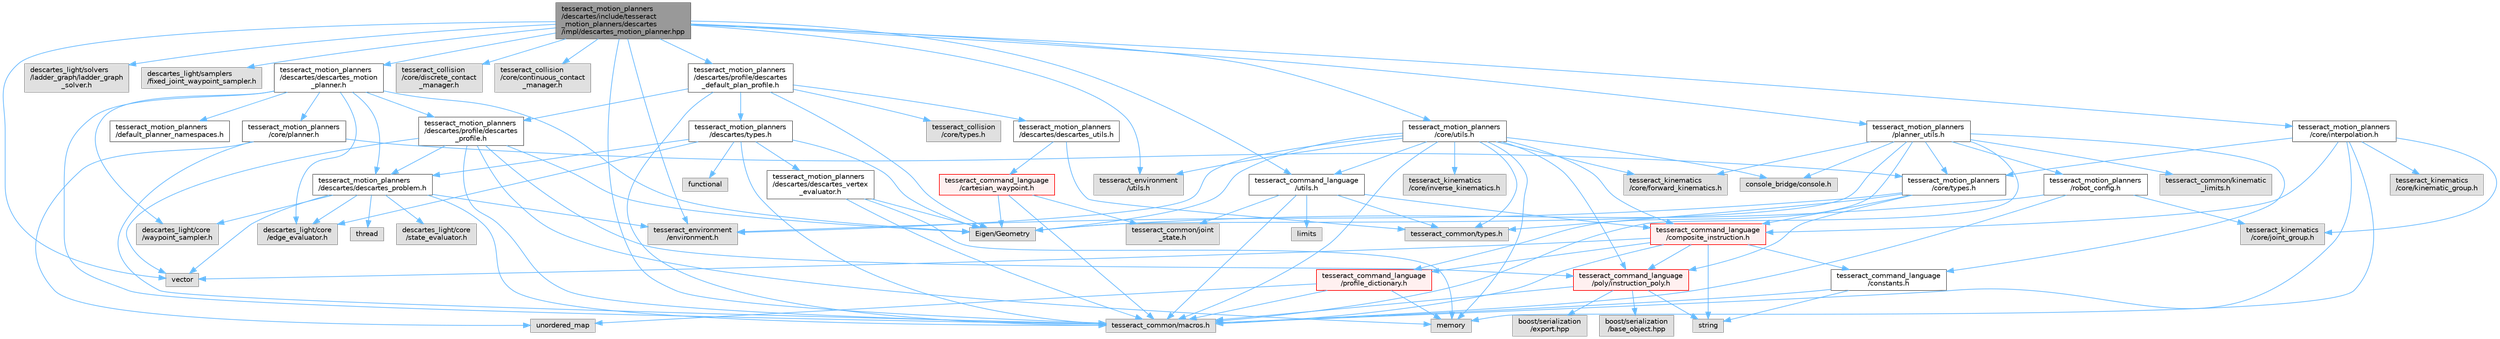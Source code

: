 digraph "tesseract_motion_planners/descartes/include/tesseract_motion_planners/descartes/impl/descartes_motion_planner.hpp"
{
 // LATEX_PDF_SIZE
  bgcolor="transparent";
  edge [fontname=Helvetica,fontsize=10,labelfontname=Helvetica,labelfontsize=10];
  node [fontname=Helvetica,fontsize=10,shape=box,height=0.2,width=0.4];
  Node1 [label="tesseract_motion_planners\l/descartes/include/tesseract\l_motion_planners/descartes\l/impl/descartes_motion_planner.hpp",height=0.2,width=0.4,color="gray40", fillcolor="grey60", style="filled", fontcolor="black",tooltip="Tesseract ROS Descartes planner."];
  Node1 -> Node2 [color="steelblue1",style="solid"];
  Node2 [label="tesseract_common/macros.h",height=0.2,width=0.4,color="grey60", fillcolor="#E0E0E0", style="filled",tooltip=" "];
  Node1 -> Node3 [color="steelblue1",style="solid"];
  Node3 [label="descartes_light/solvers\l/ladder_graph/ladder_graph\l_solver.h",height=0.2,width=0.4,color="grey60", fillcolor="#E0E0E0", style="filled",tooltip=" "];
  Node1 -> Node4 [color="steelblue1",style="solid"];
  Node4 [label="descartes_light/samplers\l/fixed_joint_waypoint_sampler.h",height=0.2,width=0.4,color="grey60", fillcolor="#E0E0E0", style="filled",tooltip=" "];
  Node1 -> Node5 [color="steelblue1",style="solid"];
  Node5 [label="vector",height=0.2,width=0.4,color="grey60", fillcolor="#E0E0E0", style="filled",tooltip=" "];
  Node1 -> Node6 [color="steelblue1",style="solid"];
  Node6 [label="tesseract_collision\l/core/discrete_contact\l_manager.h",height=0.2,width=0.4,color="grey60", fillcolor="#E0E0E0", style="filled",tooltip=" "];
  Node1 -> Node7 [color="steelblue1",style="solid"];
  Node7 [label="tesseract_collision\l/core/continuous_contact\l_manager.h",height=0.2,width=0.4,color="grey60", fillcolor="#E0E0E0", style="filled",tooltip=" "];
  Node1 -> Node8 [color="steelblue1",style="solid"];
  Node8 [label="tesseract_environment\l/environment.h",height=0.2,width=0.4,color="grey60", fillcolor="#E0E0E0", style="filled",tooltip=" "];
  Node1 -> Node9 [color="steelblue1",style="solid"];
  Node9 [label="tesseract_environment\l/utils.h",height=0.2,width=0.4,color="grey60", fillcolor="#E0E0E0", style="filled",tooltip=" "];
  Node1 -> Node10 [color="steelblue1",style="solid"];
  Node10 [label="tesseract_motion_planners\l/descartes/descartes_motion\l_planner.h",height=0.2,width=0.4,color="grey40", fillcolor="white", style="filled",URL="$d4/dd8/descartes__motion__planner_8h.html",tooltip=" "];
  Node10 -> Node2 [color="steelblue1",style="solid"];
  Node10 -> Node11 [color="steelblue1",style="solid"];
  Node11 [label="descartes_light/core\l/edge_evaluator.h",height=0.2,width=0.4,color="grey60", fillcolor="#E0E0E0", style="filled",tooltip=" "];
  Node10 -> Node12 [color="steelblue1",style="solid"];
  Node12 [label="descartes_light/core\l/waypoint_sampler.h",height=0.2,width=0.4,color="grey60", fillcolor="#E0E0E0", style="filled",tooltip=" "];
  Node10 -> Node13 [color="steelblue1",style="solid"];
  Node13 [label="Eigen/Geometry",height=0.2,width=0.4,color="grey60", fillcolor="#E0E0E0", style="filled",tooltip=" "];
  Node10 -> Node14 [color="steelblue1",style="solid"];
  Node14 [label="tesseract_motion_planners\l/default_planner_namespaces.h",height=0.2,width=0.4,color="grey40", fillcolor="white", style="filled",URL="$de/d3a/default__planner__namespaces_8h.html",tooltip="A collection of motion planner profile namespaces."];
  Node10 -> Node15 [color="steelblue1",style="solid"];
  Node15 [label="tesseract_motion_planners\l/core/planner.h",height=0.2,width=0.4,color="grey40", fillcolor="white", style="filled",URL="$d7/d8c/planner_8h.html",tooltip="Planner Interface Class."];
  Node15 -> Node2 [color="steelblue1",style="solid"];
  Node15 -> Node16 [color="steelblue1",style="solid"];
  Node16 [label="unordered_map",height=0.2,width=0.4,color="grey60", fillcolor="#E0E0E0", style="filled",tooltip=" "];
  Node15 -> Node17 [color="steelblue1",style="solid"];
  Node17 [label="tesseract_motion_planners\l/core/types.h",height=0.2,width=0.4,color="grey40", fillcolor="white", style="filled",URL="$d1/d6d/tesseract__motion__planners_2core_2include_2tesseract__motion__planners_2core_2types_8h.html",tooltip=" "];
  Node17 -> Node8 [color="steelblue1",style="solid"];
  Node17 -> Node18 [color="steelblue1",style="solid"];
  Node18 [label="tesseract_common/types.h",height=0.2,width=0.4,color="grey60", fillcolor="#E0E0E0", style="filled",tooltip=" "];
  Node17 -> Node19 [color="steelblue1",style="solid"];
  Node19 [label="tesseract_command_language\l/poly/instruction_poly.h",height=0.2,width=0.4,color="red", fillcolor="#FFF0F0", style="filled",URL="$d1/db1/instruction__poly_8h.html",tooltip=" "];
  Node19 -> Node2 [color="steelblue1",style="solid"];
  Node19 -> Node20 [color="steelblue1",style="solid"];
  Node20 [label="string",height=0.2,width=0.4,color="grey60", fillcolor="#E0E0E0", style="filled",tooltip=" "];
  Node19 -> Node21 [color="steelblue1",style="solid"];
  Node21 [label="boost/serialization\l/base_object.hpp",height=0.2,width=0.4,color="grey60", fillcolor="#E0E0E0", style="filled",tooltip=" "];
  Node19 -> Node22 [color="steelblue1",style="solid"];
  Node22 [label="boost/serialization\l/export.hpp",height=0.2,width=0.4,color="grey60", fillcolor="#E0E0E0", style="filled",tooltip=" "];
  Node17 -> Node30 [color="steelblue1",style="solid"];
  Node30 [label="tesseract_command_language\l/composite_instruction.h",height=0.2,width=0.4,color="red", fillcolor="#FFF0F0", style="filled",URL="$d5/df7/composite__instruction_8h.html",tooltip=" "];
  Node30 -> Node2 [color="steelblue1",style="solid"];
  Node30 -> Node5 [color="steelblue1",style="solid"];
  Node30 -> Node20 [color="steelblue1",style="solid"];
  Node30 -> Node19 [color="steelblue1",style="solid"];
  Node30 -> Node42 [color="steelblue1",style="solid"];
  Node42 [label="tesseract_command_language\l/constants.h",height=0.2,width=0.4,color="grey40", fillcolor="white", style="filled",URL="$d2/d6f/constants_8h.html",tooltip="Containst Tesseract Command Language constants."];
  Node42 -> Node2 [color="steelblue1",style="solid"];
  Node42 -> Node20 [color="steelblue1",style="solid"];
  Node30 -> Node36 [color="steelblue1",style="solid"];
  Node36 [label="tesseract_command_language\l/profile_dictionary.h",height=0.2,width=0.4,color="red", fillcolor="#FFF0F0", style="filled",URL="$dd/dd6/profile__dictionary_8h.html",tooltip="This is a profile dictionary for storing all profiles."];
  Node36 -> Node2 [color="steelblue1",style="solid"];
  Node36 -> Node16 [color="steelblue1",style="solid"];
  Node36 -> Node26 [color="steelblue1",style="solid"];
  Node26 [label="memory",height=0.2,width=0.4,color="grey60", fillcolor="#E0E0E0", style="filled",tooltip=" "];
  Node10 -> Node44 [color="steelblue1",style="solid"];
  Node44 [label="tesseract_motion_planners\l/descartes/descartes_problem.h",height=0.2,width=0.4,color="grey40", fillcolor="white", style="filled",URL="$d0/d7d/descartes__problem_8h.html",tooltip=" "];
  Node44 -> Node2 [color="steelblue1",style="solid"];
  Node44 -> Node11 [color="steelblue1",style="solid"];
  Node44 -> Node45 [color="steelblue1",style="solid"];
  Node45 [label="descartes_light/core\l/state_evaluator.h",height=0.2,width=0.4,color="grey60", fillcolor="#E0E0E0", style="filled",tooltip=" "];
  Node44 -> Node12 [color="steelblue1",style="solid"];
  Node44 -> Node46 [color="steelblue1",style="solid"];
  Node46 [label="thread",height=0.2,width=0.4,color="grey60", fillcolor="#E0E0E0", style="filled",tooltip=" "];
  Node44 -> Node5 [color="steelblue1",style="solid"];
  Node44 -> Node8 [color="steelblue1",style="solid"];
  Node10 -> Node47 [color="steelblue1",style="solid"];
  Node47 [label="tesseract_motion_planners\l/descartes/profile/descartes\l_profile.h",height=0.2,width=0.4,color="grey40", fillcolor="white", style="filled",URL="$dd/db6/descartes__profile_8h.html",tooltip=" "];
  Node47 -> Node2 [color="steelblue1",style="solid"];
  Node47 -> Node5 [color="steelblue1",style="solid"];
  Node47 -> Node26 [color="steelblue1",style="solid"];
  Node47 -> Node13 [color="steelblue1",style="solid"];
  Node47 -> Node19 [color="steelblue1",style="solid"];
  Node47 -> Node44 [color="steelblue1",style="solid"];
  Node1 -> Node48 [color="steelblue1",style="solid"];
  Node48 [label="tesseract_motion_planners\l/descartes/profile/descartes\l_default_plan_profile.h",height=0.2,width=0.4,color="grey40", fillcolor="white", style="filled",URL="$d5/d91/descartes__default__plan__profile_8h.html",tooltip=" "];
  Node48 -> Node2 [color="steelblue1",style="solid"];
  Node48 -> Node13 [color="steelblue1",style="solid"];
  Node48 -> Node49 [color="steelblue1",style="solid"];
  Node49 [label="tesseract_collision\l/core/types.h",height=0.2,width=0.4,color="grey60", fillcolor="#E0E0E0", style="filled",tooltip=" "];
  Node48 -> Node47 [color="steelblue1",style="solid"];
  Node48 -> Node50 [color="steelblue1",style="solid"];
  Node50 [label="tesseract_motion_planners\l/descartes/descartes_utils.h",height=0.2,width=0.4,color="grey40", fillcolor="white", style="filled",URL="$d3/d9c/descartes__utils_8h.html",tooltip=" "];
  Node50 -> Node18 [color="steelblue1",style="solid"];
  Node50 -> Node51 [color="steelblue1",style="solid"];
  Node51 [label="tesseract_command_language\l/cartesian_waypoint.h",height=0.2,width=0.4,color="red", fillcolor="#FFF0F0", style="filled",URL="$d3/d18/cartesian__waypoint_8h.html",tooltip=" "];
  Node51 -> Node2 [color="steelblue1",style="solid"];
  Node51 -> Node13 [color="steelblue1",style="solid"];
  Node51 -> Node33 [color="steelblue1",style="solid"];
  Node33 [label="tesseract_common/joint\l_state.h",height=0.2,width=0.4,color="grey60", fillcolor="#E0E0E0", style="filled",tooltip=" "];
  Node48 -> Node53 [color="steelblue1",style="solid"];
  Node53 [label="tesseract_motion_planners\l/descartes/types.h",height=0.2,width=0.4,color="grey40", fillcolor="white", style="filled",URL="$d7/d5d/tesseract__motion__planners_2descartes_2include_2tesseract__motion__planners_2descartes_2types_8h.html",tooltip="Tesseract descartes types."];
  Node53 -> Node2 [color="steelblue1",style="solid"];
  Node53 -> Node13 [color="steelblue1",style="solid"];
  Node53 -> Node54 [color="steelblue1",style="solid"];
  Node54 [label="functional",height=0.2,width=0.4,color="grey60", fillcolor="#E0E0E0", style="filled",tooltip=" "];
  Node53 -> Node11 [color="steelblue1",style="solid"];
  Node53 -> Node55 [color="steelblue1",style="solid"];
  Node55 [label="tesseract_motion_planners\l/descartes/descartes_vertex\l_evaluator.h",height=0.2,width=0.4,color="grey40", fillcolor="white", style="filled",URL="$df/dfc/descartes__vertex__evaluator_8h.html",tooltip="Tesseract Descartes Vertex Evaluator."];
  Node55 -> Node2 [color="steelblue1",style="solid"];
  Node55 -> Node13 [color="steelblue1",style="solid"];
  Node55 -> Node26 [color="steelblue1",style="solid"];
  Node53 -> Node44 [color="steelblue1",style="solid"];
  Node1 -> Node56 [color="steelblue1",style="solid"];
  Node56 [label="tesseract_motion_planners\l/core/utils.h",height=0.2,width=0.4,color="grey40", fillcolor="white", style="filled",URL="$d9/d8b/tesseract__motion__planners_2core_2include_2tesseract__motion__planners_2core_2utils_8h.html",tooltip="Planner utility functions."];
  Node56 -> Node2 [color="steelblue1",style="solid"];
  Node56 -> Node13 [color="steelblue1",style="solid"];
  Node56 -> Node26 [color="steelblue1",style="solid"];
  Node56 -> Node57 [color="steelblue1",style="solid"];
  Node57 [label="console_bridge/console.h",height=0.2,width=0.4,color="grey60", fillcolor="#E0E0E0", style="filled",tooltip=" "];
  Node56 -> Node8 [color="steelblue1",style="solid"];
  Node56 -> Node9 [color="steelblue1",style="solid"];
  Node56 -> Node58 [color="steelblue1",style="solid"];
  Node58 [label="tesseract_kinematics\l/core/forward_kinematics.h",height=0.2,width=0.4,color="grey60", fillcolor="#E0E0E0", style="filled",tooltip=" "];
  Node56 -> Node59 [color="steelblue1",style="solid"];
  Node59 [label="tesseract_kinematics\l/core/inverse_kinematics.h",height=0.2,width=0.4,color="grey60", fillcolor="#E0E0E0", style="filled",tooltip=" "];
  Node56 -> Node19 [color="steelblue1",style="solid"];
  Node56 -> Node30 [color="steelblue1",style="solid"];
  Node56 -> Node60 [color="steelblue1",style="solid"];
  Node60 [label="tesseract_command_language\l/utils.h",height=0.2,width=0.4,color="grey40", fillcolor="white", style="filled",URL="$d6/d75/tesseract__command__language_2include_2tesseract__command__language_2utils_8h.html",tooltip=" "];
  Node60 -> Node2 [color="steelblue1",style="solid"];
  Node60 -> Node61 [color="steelblue1",style="solid"];
  Node61 [label="limits",height=0.2,width=0.4,color="grey60", fillcolor="#E0E0E0", style="filled",tooltip=" "];
  Node60 -> Node30 [color="steelblue1",style="solid"];
  Node60 -> Node33 [color="steelblue1",style="solid"];
  Node60 -> Node18 [color="steelblue1",style="solid"];
  Node56 -> Node18 [color="steelblue1",style="solid"];
  Node1 -> Node62 [color="steelblue1",style="solid"];
  Node62 [label="tesseract_motion_planners\l/core/interpolation.h",height=0.2,width=0.4,color="grey40", fillcolor="white", style="filled",URL="$d3/d08/interpolation_8h.html",tooltip="Provides interpolation utils."];
  Node62 -> Node2 [color="steelblue1",style="solid"];
  Node62 -> Node26 [color="steelblue1",style="solid"];
  Node62 -> Node30 [color="steelblue1",style="solid"];
  Node62 -> Node63 [color="steelblue1",style="solid"];
  Node63 [label="tesseract_kinematics\l/core/joint_group.h",height=0.2,width=0.4,color="grey60", fillcolor="#E0E0E0", style="filled",tooltip=" "];
  Node62 -> Node64 [color="steelblue1",style="solid"];
  Node64 [label="tesseract_kinematics\l/core/kinematic_group.h",height=0.2,width=0.4,color="grey60", fillcolor="#E0E0E0", style="filled",tooltip=" "];
  Node62 -> Node17 [color="steelblue1",style="solid"];
  Node1 -> Node65 [color="steelblue1",style="solid"];
  Node65 [label="tesseract_motion_planners\l/planner_utils.h",height=0.2,width=0.4,color="grey40", fillcolor="white", style="filled",URL="$da/de3/planner__utils_8h.html",tooltip=" "];
  Node65 -> Node2 [color="steelblue1",style="solid"];
  Node65 -> Node13 [color="steelblue1",style="solid"];
  Node65 -> Node57 [color="steelblue1",style="solid"];
  Node65 -> Node42 [color="steelblue1",style="solid"];
  Node65 -> Node58 [color="steelblue1",style="solid"];
  Node65 -> Node66 [color="steelblue1",style="solid"];
  Node66 [label="tesseract_common/kinematic\l_limits.h",height=0.2,width=0.4,color="grey60", fillcolor="#E0E0E0", style="filled",tooltip=" "];
  Node65 -> Node67 [color="steelblue1",style="solid"];
  Node67 [label="tesseract_motion_planners\l/robot_config.h",height=0.2,width=0.4,color="grey40", fillcolor="white", style="filled",URL="$d2/d80/robot__config_8h.html",tooltip=" "];
  Node67 -> Node2 [color="steelblue1",style="solid"];
  Node67 -> Node13 [color="steelblue1",style="solid"];
  Node67 -> Node63 [color="steelblue1",style="solid"];
  Node65 -> Node17 [color="steelblue1",style="solid"];
  Node65 -> Node36 [color="steelblue1",style="solid"];
  Node1 -> Node60 [color="steelblue1",style="solid"];
}
